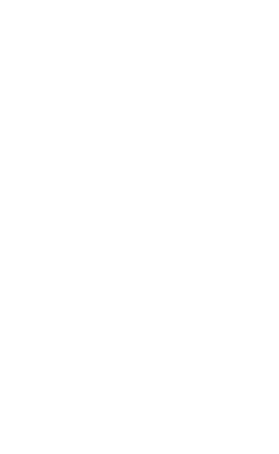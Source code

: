 graph graphname {
    fontcolor="white";
    fontsize="20.0";
    label="Graph";
    bgcolor="#00000000";
    node [penwidth="3", color="white", fontcolor="#FFFFFF"];
    edge [penwidth="3", color="white"];
    a -- b -- c;
    b -- d;
    d -- a;
}
